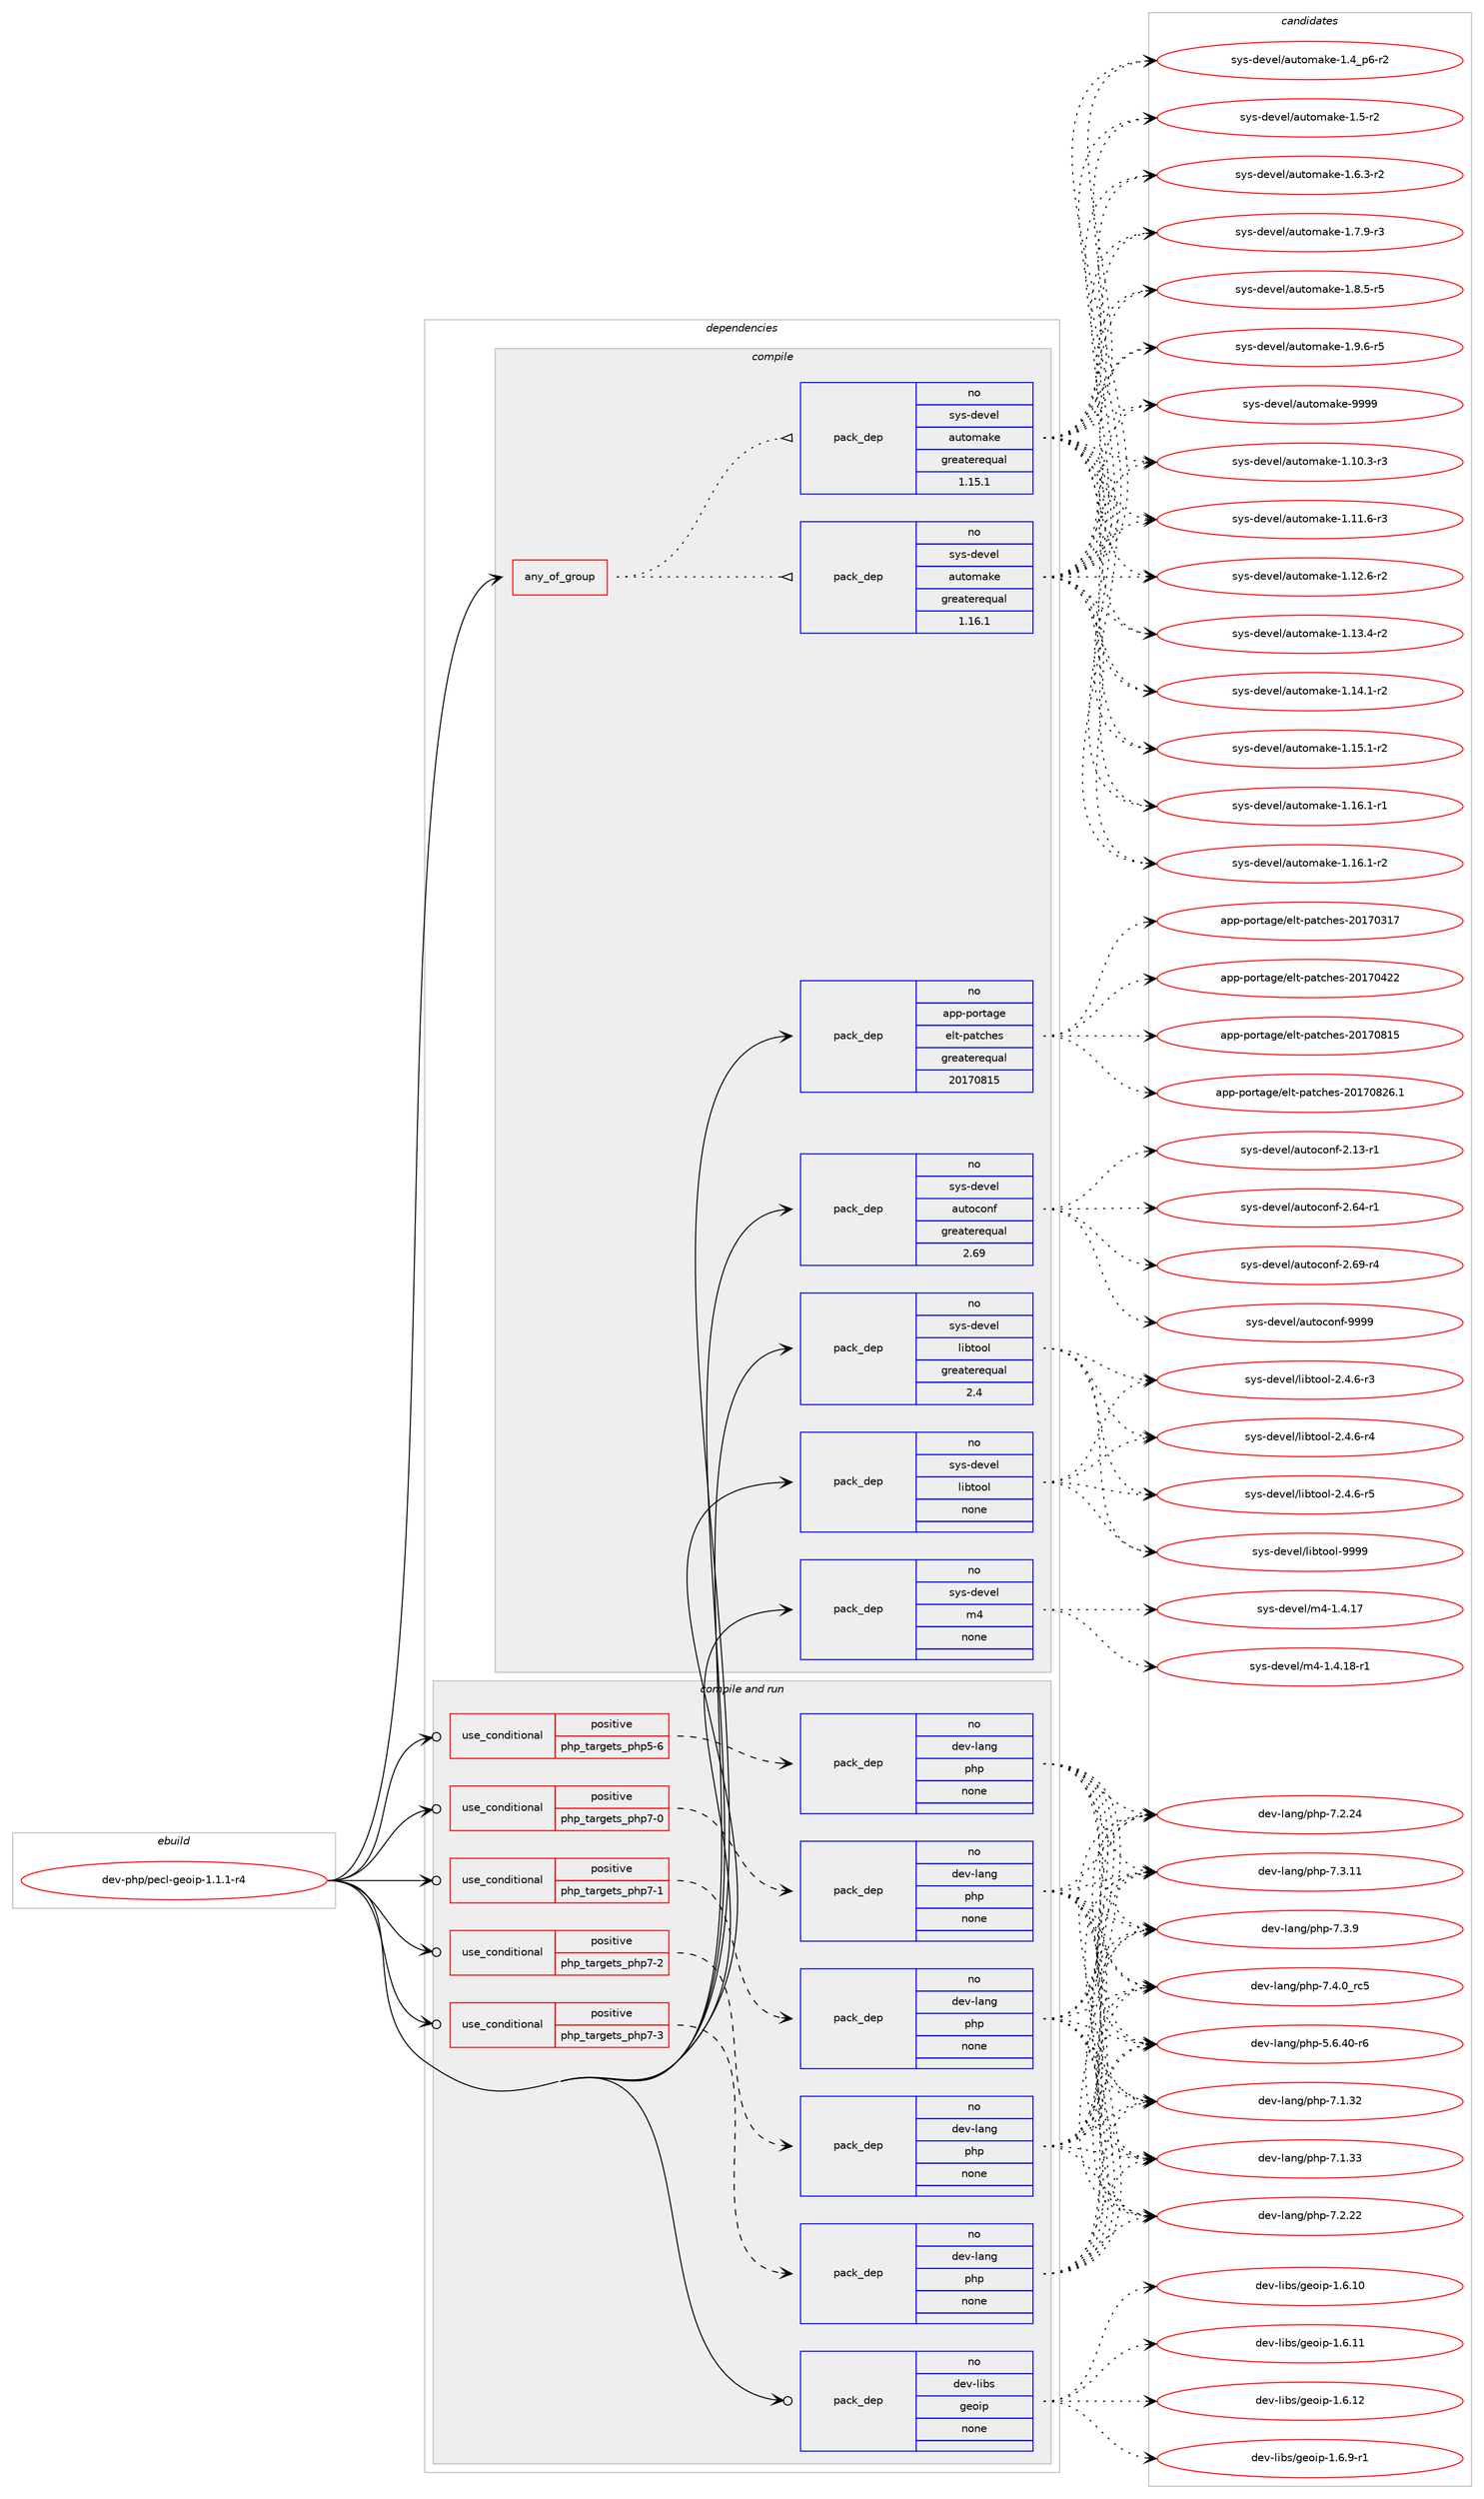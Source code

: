 digraph prolog {

# *************
# Graph options
# *************

newrank=true;
concentrate=true;
compound=true;
graph [rankdir=LR,fontname=Helvetica,fontsize=10,ranksep=1.5];#, ranksep=2.5, nodesep=0.2];
edge  [arrowhead=vee];
node  [fontname=Helvetica,fontsize=10];

# **********
# The ebuild
# **********

subgraph cluster_leftcol {
color=gray;
rank=same;
label=<<i>ebuild</i>>;
id [label="dev-php/pecl-geoip-1.1.1-r4", color=red, width=4, href="../dev-php/pecl-geoip-1.1.1-r4.svg"];
}

# ****************
# The dependencies
# ****************

subgraph cluster_midcol {
color=gray;
label=<<i>dependencies</i>>;
subgraph cluster_compile {
fillcolor="#eeeeee";
style=filled;
label=<<i>compile</i>>;
subgraph any11324 {
dependency589900 [label=<<TABLE BORDER="0" CELLBORDER="1" CELLSPACING="0" CELLPADDING="4"><TR><TD CELLPADDING="10">any_of_group</TD></TR></TABLE>>, shape=none, color=red];subgraph pack443347 {
dependency589901 [label=<<TABLE BORDER="0" CELLBORDER="1" CELLSPACING="0" CELLPADDING="4" WIDTH="220"><TR><TD ROWSPAN="6" CELLPADDING="30">pack_dep</TD></TR><TR><TD WIDTH="110">no</TD></TR><TR><TD>sys-devel</TD></TR><TR><TD>automake</TD></TR><TR><TD>greaterequal</TD></TR><TR><TD>1.16.1</TD></TR></TABLE>>, shape=none, color=blue];
}
dependency589900:e -> dependency589901:w [weight=20,style="dotted",arrowhead="oinv"];
subgraph pack443348 {
dependency589902 [label=<<TABLE BORDER="0" CELLBORDER="1" CELLSPACING="0" CELLPADDING="4" WIDTH="220"><TR><TD ROWSPAN="6" CELLPADDING="30">pack_dep</TD></TR><TR><TD WIDTH="110">no</TD></TR><TR><TD>sys-devel</TD></TR><TR><TD>automake</TD></TR><TR><TD>greaterequal</TD></TR><TR><TD>1.15.1</TD></TR></TABLE>>, shape=none, color=blue];
}
dependency589900:e -> dependency589902:w [weight=20,style="dotted",arrowhead="oinv"];
}
id:e -> dependency589900:w [weight=20,style="solid",arrowhead="vee"];
subgraph pack443349 {
dependency589903 [label=<<TABLE BORDER="0" CELLBORDER="1" CELLSPACING="0" CELLPADDING="4" WIDTH="220"><TR><TD ROWSPAN="6" CELLPADDING="30">pack_dep</TD></TR><TR><TD WIDTH="110">no</TD></TR><TR><TD>app-portage</TD></TR><TR><TD>elt-patches</TD></TR><TR><TD>greaterequal</TD></TR><TR><TD>20170815</TD></TR></TABLE>>, shape=none, color=blue];
}
id:e -> dependency589903:w [weight=20,style="solid",arrowhead="vee"];
subgraph pack443350 {
dependency589904 [label=<<TABLE BORDER="0" CELLBORDER="1" CELLSPACING="0" CELLPADDING="4" WIDTH="220"><TR><TD ROWSPAN="6" CELLPADDING="30">pack_dep</TD></TR><TR><TD WIDTH="110">no</TD></TR><TR><TD>sys-devel</TD></TR><TR><TD>autoconf</TD></TR><TR><TD>greaterequal</TD></TR><TR><TD>2.69</TD></TR></TABLE>>, shape=none, color=blue];
}
id:e -> dependency589904:w [weight=20,style="solid",arrowhead="vee"];
subgraph pack443351 {
dependency589905 [label=<<TABLE BORDER="0" CELLBORDER="1" CELLSPACING="0" CELLPADDING="4" WIDTH="220"><TR><TD ROWSPAN="6" CELLPADDING="30">pack_dep</TD></TR><TR><TD WIDTH="110">no</TD></TR><TR><TD>sys-devel</TD></TR><TR><TD>libtool</TD></TR><TR><TD>greaterequal</TD></TR><TR><TD>2.4</TD></TR></TABLE>>, shape=none, color=blue];
}
id:e -> dependency589905:w [weight=20,style="solid",arrowhead="vee"];
subgraph pack443352 {
dependency589906 [label=<<TABLE BORDER="0" CELLBORDER="1" CELLSPACING="0" CELLPADDING="4" WIDTH="220"><TR><TD ROWSPAN="6" CELLPADDING="30">pack_dep</TD></TR><TR><TD WIDTH="110">no</TD></TR><TR><TD>sys-devel</TD></TR><TR><TD>libtool</TD></TR><TR><TD>none</TD></TR><TR><TD></TD></TR></TABLE>>, shape=none, color=blue];
}
id:e -> dependency589906:w [weight=20,style="solid",arrowhead="vee"];
subgraph pack443353 {
dependency589907 [label=<<TABLE BORDER="0" CELLBORDER="1" CELLSPACING="0" CELLPADDING="4" WIDTH="220"><TR><TD ROWSPAN="6" CELLPADDING="30">pack_dep</TD></TR><TR><TD WIDTH="110">no</TD></TR><TR><TD>sys-devel</TD></TR><TR><TD>m4</TD></TR><TR><TD>none</TD></TR><TR><TD></TD></TR></TABLE>>, shape=none, color=blue];
}
id:e -> dependency589907:w [weight=20,style="solid",arrowhead="vee"];
}
subgraph cluster_compileandrun {
fillcolor="#eeeeee";
style=filled;
label=<<i>compile and run</i>>;
subgraph cond134864 {
dependency589908 [label=<<TABLE BORDER="0" CELLBORDER="1" CELLSPACING="0" CELLPADDING="4"><TR><TD ROWSPAN="3" CELLPADDING="10">use_conditional</TD></TR><TR><TD>positive</TD></TR><TR><TD>php_targets_php5-6</TD></TR></TABLE>>, shape=none, color=red];
subgraph pack443354 {
dependency589909 [label=<<TABLE BORDER="0" CELLBORDER="1" CELLSPACING="0" CELLPADDING="4" WIDTH="220"><TR><TD ROWSPAN="6" CELLPADDING="30">pack_dep</TD></TR><TR><TD WIDTH="110">no</TD></TR><TR><TD>dev-lang</TD></TR><TR><TD>php</TD></TR><TR><TD>none</TD></TR><TR><TD></TD></TR></TABLE>>, shape=none, color=blue];
}
dependency589908:e -> dependency589909:w [weight=20,style="dashed",arrowhead="vee"];
}
id:e -> dependency589908:w [weight=20,style="solid",arrowhead="odotvee"];
subgraph cond134865 {
dependency589910 [label=<<TABLE BORDER="0" CELLBORDER="1" CELLSPACING="0" CELLPADDING="4"><TR><TD ROWSPAN="3" CELLPADDING="10">use_conditional</TD></TR><TR><TD>positive</TD></TR><TR><TD>php_targets_php7-0</TD></TR></TABLE>>, shape=none, color=red];
subgraph pack443355 {
dependency589911 [label=<<TABLE BORDER="0" CELLBORDER="1" CELLSPACING="0" CELLPADDING="4" WIDTH="220"><TR><TD ROWSPAN="6" CELLPADDING="30">pack_dep</TD></TR><TR><TD WIDTH="110">no</TD></TR><TR><TD>dev-lang</TD></TR><TR><TD>php</TD></TR><TR><TD>none</TD></TR><TR><TD></TD></TR></TABLE>>, shape=none, color=blue];
}
dependency589910:e -> dependency589911:w [weight=20,style="dashed",arrowhead="vee"];
}
id:e -> dependency589910:w [weight=20,style="solid",arrowhead="odotvee"];
subgraph cond134866 {
dependency589912 [label=<<TABLE BORDER="0" CELLBORDER="1" CELLSPACING="0" CELLPADDING="4"><TR><TD ROWSPAN="3" CELLPADDING="10">use_conditional</TD></TR><TR><TD>positive</TD></TR><TR><TD>php_targets_php7-1</TD></TR></TABLE>>, shape=none, color=red];
subgraph pack443356 {
dependency589913 [label=<<TABLE BORDER="0" CELLBORDER="1" CELLSPACING="0" CELLPADDING="4" WIDTH="220"><TR><TD ROWSPAN="6" CELLPADDING="30">pack_dep</TD></TR><TR><TD WIDTH="110">no</TD></TR><TR><TD>dev-lang</TD></TR><TR><TD>php</TD></TR><TR><TD>none</TD></TR><TR><TD></TD></TR></TABLE>>, shape=none, color=blue];
}
dependency589912:e -> dependency589913:w [weight=20,style="dashed",arrowhead="vee"];
}
id:e -> dependency589912:w [weight=20,style="solid",arrowhead="odotvee"];
subgraph cond134867 {
dependency589914 [label=<<TABLE BORDER="0" CELLBORDER="1" CELLSPACING="0" CELLPADDING="4"><TR><TD ROWSPAN="3" CELLPADDING="10">use_conditional</TD></TR><TR><TD>positive</TD></TR><TR><TD>php_targets_php7-2</TD></TR></TABLE>>, shape=none, color=red];
subgraph pack443357 {
dependency589915 [label=<<TABLE BORDER="0" CELLBORDER="1" CELLSPACING="0" CELLPADDING="4" WIDTH="220"><TR><TD ROWSPAN="6" CELLPADDING="30">pack_dep</TD></TR><TR><TD WIDTH="110">no</TD></TR><TR><TD>dev-lang</TD></TR><TR><TD>php</TD></TR><TR><TD>none</TD></TR><TR><TD></TD></TR></TABLE>>, shape=none, color=blue];
}
dependency589914:e -> dependency589915:w [weight=20,style="dashed",arrowhead="vee"];
}
id:e -> dependency589914:w [weight=20,style="solid",arrowhead="odotvee"];
subgraph cond134868 {
dependency589916 [label=<<TABLE BORDER="0" CELLBORDER="1" CELLSPACING="0" CELLPADDING="4"><TR><TD ROWSPAN="3" CELLPADDING="10">use_conditional</TD></TR><TR><TD>positive</TD></TR><TR><TD>php_targets_php7-3</TD></TR></TABLE>>, shape=none, color=red];
subgraph pack443358 {
dependency589917 [label=<<TABLE BORDER="0" CELLBORDER="1" CELLSPACING="0" CELLPADDING="4" WIDTH="220"><TR><TD ROWSPAN="6" CELLPADDING="30">pack_dep</TD></TR><TR><TD WIDTH="110">no</TD></TR><TR><TD>dev-lang</TD></TR><TR><TD>php</TD></TR><TR><TD>none</TD></TR><TR><TD></TD></TR></TABLE>>, shape=none, color=blue];
}
dependency589916:e -> dependency589917:w [weight=20,style="dashed",arrowhead="vee"];
}
id:e -> dependency589916:w [weight=20,style="solid",arrowhead="odotvee"];
subgraph pack443359 {
dependency589918 [label=<<TABLE BORDER="0" CELLBORDER="1" CELLSPACING="0" CELLPADDING="4" WIDTH="220"><TR><TD ROWSPAN="6" CELLPADDING="30">pack_dep</TD></TR><TR><TD WIDTH="110">no</TD></TR><TR><TD>dev-libs</TD></TR><TR><TD>geoip</TD></TR><TR><TD>none</TD></TR><TR><TD></TD></TR></TABLE>>, shape=none, color=blue];
}
id:e -> dependency589918:w [weight=20,style="solid",arrowhead="odotvee"];
}
subgraph cluster_run {
fillcolor="#eeeeee";
style=filled;
label=<<i>run</i>>;
}
}

# **************
# The candidates
# **************

subgraph cluster_choices {
rank=same;
color=gray;
label=<<i>candidates</i>>;

subgraph choice443347 {
color=black;
nodesep=1;
choice11512111545100101118101108479711711611110997107101454946494846514511451 [label="sys-devel/automake-1.10.3-r3", color=red, width=4,href="../sys-devel/automake-1.10.3-r3.svg"];
choice11512111545100101118101108479711711611110997107101454946494946544511451 [label="sys-devel/automake-1.11.6-r3", color=red, width=4,href="../sys-devel/automake-1.11.6-r3.svg"];
choice11512111545100101118101108479711711611110997107101454946495046544511450 [label="sys-devel/automake-1.12.6-r2", color=red, width=4,href="../sys-devel/automake-1.12.6-r2.svg"];
choice11512111545100101118101108479711711611110997107101454946495146524511450 [label="sys-devel/automake-1.13.4-r2", color=red, width=4,href="../sys-devel/automake-1.13.4-r2.svg"];
choice11512111545100101118101108479711711611110997107101454946495246494511450 [label="sys-devel/automake-1.14.1-r2", color=red, width=4,href="../sys-devel/automake-1.14.1-r2.svg"];
choice11512111545100101118101108479711711611110997107101454946495346494511450 [label="sys-devel/automake-1.15.1-r2", color=red, width=4,href="../sys-devel/automake-1.15.1-r2.svg"];
choice11512111545100101118101108479711711611110997107101454946495446494511449 [label="sys-devel/automake-1.16.1-r1", color=red, width=4,href="../sys-devel/automake-1.16.1-r1.svg"];
choice11512111545100101118101108479711711611110997107101454946495446494511450 [label="sys-devel/automake-1.16.1-r2", color=red, width=4,href="../sys-devel/automake-1.16.1-r2.svg"];
choice115121115451001011181011084797117116111109971071014549465295112544511450 [label="sys-devel/automake-1.4_p6-r2", color=red, width=4,href="../sys-devel/automake-1.4_p6-r2.svg"];
choice11512111545100101118101108479711711611110997107101454946534511450 [label="sys-devel/automake-1.5-r2", color=red, width=4,href="../sys-devel/automake-1.5-r2.svg"];
choice115121115451001011181011084797117116111109971071014549465446514511450 [label="sys-devel/automake-1.6.3-r2", color=red, width=4,href="../sys-devel/automake-1.6.3-r2.svg"];
choice115121115451001011181011084797117116111109971071014549465546574511451 [label="sys-devel/automake-1.7.9-r3", color=red, width=4,href="../sys-devel/automake-1.7.9-r3.svg"];
choice115121115451001011181011084797117116111109971071014549465646534511453 [label="sys-devel/automake-1.8.5-r5", color=red, width=4,href="../sys-devel/automake-1.8.5-r5.svg"];
choice115121115451001011181011084797117116111109971071014549465746544511453 [label="sys-devel/automake-1.9.6-r5", color=red, width=4,href="../sys-devel/automake-1.9.6-r5.svg"];
choice115121115451001011181011084797117116111109971071014557575757 [label="sys-devel/automake-9999", color=red, width=4,href="../sys-devel/automake-9999.svg"];
dependency589901:e -> choice11512111545100101118101108479711711611110997107101454946494846514511451:w [style=dotted,weight="100"];
dependency589901:e -> choice11512111545100101118101108479711711611110997107101454946494946544511451:w [style=dotted,weight="100"];
dependency589901:e -> choice11512111545100101118101108479711711611110997107101454946495046544511450:w [style=dotted,weight="100"];
dependency589901:e -> choice11512111545100101118101108479711711611110997107101454946495146524511450:w [style=dotted,weight="100"];
dependency589901:e -> choice11512111545100101118101108479711711611110997107101454946495246494511450:w [style=dotted,weight="100"];
dependency589901:e -> choice11512111545100101118101108479711711611110997107101454946495346494511450:w [style=dotted,weight="100"];
dependency589901:e -> choice11512111545100101118101108479711711611110997107101454946495446494511449:w [style=dotted,weight="100"];
dependency589901:e -> choice11512111545100101118101108479711711611110997107101454946495446494511450:w [style=dotted,weight="100"];
dependency589901:e -> choice115121115451001011181011084797117116111109971071014549465295112544511450:w [style=dotted,weight="100"];
dependency589901:e -> choice11512111545100101118101108479711711611110997107101454946534511450:w [style=dotted,weight="100"];
dependency589901:e -> choice115121115451001011181011084797117116111109971071014549465446514511450:w [style=dotted,weight="100"];
dependency589901:e -> choice115121115451001011181011084797117116111109971071014549465546574511451:w [style=dotted,weight="100"];
dependency589901:e -> choice115121115451001011181011084797117116111109971071014549465646534511453:w [style=dotted,weight="100"];
dependency589901:e -> choice115121115451001011181011084797117116111109971071014549465746544511453:w [style=dotted,weight="100"];
dependency589901:e -> choice115121115451001011181011084797117116111109971071014557575757:w [style=dotted,weight="100"];
}
subgraph choice443348 {
color=black;
nodesep=1;
choice11512111545100101118101108479711711611110997107101454946494846514511451 [label="sys-devel/automake-1.10.3-r3", color=red, width=4,href="../sys-devel/automake-1.10.3-r3.svg"];
choice11512111545100101118101108479711711611110997107101454946494946544511451 [label="sys-devel/automake-1.11.6-r3", color=red, width=4,href="../sys-devel/automake-1.11.6-r3.svg"];
choice11512111545100101118101108479711711611110997107101454946495046544511450 [label="sys-devel/automake-1.12.6-r2", color=red, width=4,href="../sys-devel/automake-1.12.6-r2.svg"];
choice11512111545100101118101108479711711611110997107101454946495146524511450 [label="sys-devel/automake-1.13.4-r2", color=red, width=4,href="../sys-devel/automake-1.13.4-r2.svg"];
choice11512111545100101118101108479711711611110997107101454946495246494511450 [label="sys-devel/automake-1.14.1-r2", color=red, width=4,href="../sys-devel/automake-1.14.1-r2.svg"];
choice11512111545100101118101108479711711611110997107101454946495346494511450 [label="sys-devel/automake-1.15.1-r2", color=red, width=4,href="../sys-devel/automake-1.15.1-r2.svg"];
choice11512111545100101118101108479711711611110997107101454946495446494511449 [label="sys-devel/automake-1.16.1-r1", color=red, width=4,href="../sys-devel/automake-1.16.1-r1.svg"];
choice11512111545100101118101108479711711611110997107101454946495446494511450 [label="sys-devel/automake-1.16.1-r2", color=red, width=4,href="../sys-devel/automake-1.16.1-r2.svg"];
choice115121115451001011181011084797117116111109971071014549465295112544511450 [label="sys-devel/automake-1.4_p6-r2", color=red, width=4,href="../sys-devel/automake-1.4_p6-r2.svg"];
choice11512111545100101118101108479711711611110997107101454946534511450 [label="sys-devel/automake-1.5-r2", color=red, width=4,href="../sys-devel/automake-1.5-r2.svg"];
choice115121115451001011181011084797117116111109971071014549465446514511450 [label="sys-devel/automake-1.6.3-r2", color=red, width=4,href="../sys-devel/automake-1.6.3-r2.svg"];
choice115121115451001011181011084797117116111109971071014549465546574511451 [label="sys-devel/automake-1.7.9-r3", color=red, width=4,href="../sys-devel/automake-1.7.9-r3.svg"];
choice115121115451001011181011084797117116111109971071014549465646534511453 [label="sys-devel/automake-1.8.5-r5", color=red, width=4,href="../sys-devel/automake-1.8.5-r5.svg"];
choice115121115451001011181011084797117116111109971071014549465746544511453 [label="sys-devel/automake-1.9.6-r5", color=red, width=4,href="../sys-devel/automake-1.9.6-r5.svg"];
choice115121115451001011181011084797117116111109971071014557575757 [label="sys-devel/automake-9999", color=red, width=4,href="../sys-devel/automake-9999.svg"];
dependency589902:e -> choice11512111545100101118101108479711711611110997107101454946494846514511451:w [style=dotted,weight="100"];
dependency589902:e -> choice11512111545100101118101108479711711611110997107101454946494946544511451:w [style=dotted,weight="100"];
dependency589902:e -> choice11512111545100101118101108479711711611110997107101454946495046544511450:w [style=dotted,weight="100"];
dependency589902:e -> choice11512111545100101118101108479711711611110997107101454946495146524511450:w [style=dotted,weight="100"];
dependency589902:e -> choice11512111545100101118101108479711711611110997107101454946495246494511450:w [style=dotted,weight="100"];
dependency589902:e -> choice11512111545100101118101108479711711611110997107101454946495346494511450:w [style=dotted,weight="100"];
dependency589902:e -> choice11512111545100101118101108479711711611110997107101454946495446494511449:w [style=dotted,weight="100"];
dependency589902:e -> choice11512111545100101118101108479711711611110997107101454946495446494511450:w [style=dotted,weight="100"];
dependency589902:e -> choice115121115451001011181011084797117116111109971071014549465295112544511450:w [style=dotted,weight="100"];
dependency589902:e -> choice11512111545100101118101108479711711611110997107101454946534511450:w [style=dotted,weight="100"];
dependency589902:e -> choice115121115451001011181011084797117116111109971071014549465446514511450:w [style=dotted,weight="100"];
dependency589902:e -> choice115121115451001011181011084797117116111109971071014549465546574511451:w [style=dotted,weight="100"];
dependency589902:e -> choice115121115451001011181011084797117116111109971071014549465646534511453:w [style=dotted,weight="100"];
dependency589902:e -> choice115121115451001011181011084797117116111109971071014549465746544511453:w [style=dotted,weight="100"];
dependency589902:e -> choice115121115451001011181011084797117116111109971071014557575757:w [style=dotted,weight="100"];
}
subgraph choice443349 {
color=black;
nodesep=1;
choice97112112451121111141169710310147101108116451129711699104101115455048495548514955 [label="app-portage/elt-patches-20170317", color=red, width=4,href="../app-portage/elt-patches-20170317.svg"];
choice97112112451121111141169710310147101108116451129711699104101115455048495548525050 [label="app-portage/elt-patches-20170422", color=red, width=4,href="../app-portage/elt-patches-20170422.svg"];
choice97112112451121111141169710310147101108116451129711699104101115455048495548564953 [label="app-portage/elt-patches-20170815", color=red, width=4,href="../app-portage/elt-patches-20170815.svg"];
choice971121124511211111411697103101471011081164511297116991041011154550484955485650544649 [label="app-portage/elt-patches-20170826.1", color=red, width=4,href="../app-portage/elt-patches-20170826.1.svg"];
dependency589903:e -> choice97112112451121111141169710310147101108116451129711699104101115455048495548514955:w [style=dotted,weight="100"];
dependency589903:e -> choice97112112451121111141169710310147101108116451129711699104101115455048495548525050:w [style=dotted,weight="100"];
dependency589903:e -> choice97112112451121111141169710310147101108116451129711699104101115455048495548564953:w [style=dotted,weight="100"];
dependency589903:e -> choice971121124511211111411697103101471011081164511297116991041011154550484955485650544649:w [style=dotted,weight="100"];
}
subgraph choice443350 {
color=black;
nodesep=1;
choice1151211154510010111810110847971171161119911111010245504649514511449 [label="sys-devel/autoconf-2.13-r1", color=red, width=4,href="../sys-devel/autoconf-2.13-r1.svg"];
choice1151211154510010111810110847971171161119911111010245504654524511449 [label="sys-devel/autoconf-2.64-r1", color=red, width=4,href="../sys-devel/autoconf-2.64-r1.svg"];
choice1151211154510010111810110847971171161119911111010245504654574511452 [label="sys-devel/autoconf-2.69-r4", color=red, width=4,href="../sys-devel/autoconf-2.69-r4.svg"];
choice115121115451001011181011084797117116111991111101024557575757 [label="sys-devel/autoconf-9999", color=red, width=4,href="../sys-devel/autoconf-9999.svg"];
dependency589904:e -> choice1151211154510010111810110847971171161119911111010245504649514511449:w [style=dotted,weight="100"];
dependency589904:e -> choice1151211154510010111810110847971171161119911111010245504654524511449:w [style=dotted,weight="100"];
dependency589904:e -> choice1151211154510010111810110847971171161119911111010245504654574511452:w [style=dotted,weight="100"];
dependency589904:e -> choice115121115451001011181011084797117116111991111101024557575757:w [style=dotted,weight="100"];
}
subgraph choice443351 {
color=black;
nodesep=1;
choice1151211154510010111810110847108105981161111111084550465246544511451 [label="sys-devel/libtool-2.4.6-r3", color=red, width=4,href="../sys-devel/libtool-2.4.6-r3.svg"];
choice1151211154510010111810110847108105981161111111084550465246544511452 [label="sys-devel/libtool-2.4.6-r4", color=red, width=4,href="../sys-devel/libtool-2.4.6-r4.svg"];
choice1151211154510010111810110847108105981161111111084550465246544511453 [label="sys-devel/libtool-2.4.6-r5", color=red, width=4,href="../sys-devel/libtool-2.4.6-r5.svg"];
choice1151211154510010111810110847108105981161111111084557575757 [label="sys-devel/libtool-9999", color=red, width=4,href="../sys-devel/libtool-9999.svg"];
dependency589905:e -> choice1151211154510010111810110847108105981161111111084550465246544511451:w [style=dotted,weight="100"];
dependency589905:e -> choice1151211154510010111810110847108105981161111111084550465246544511452:w [style=dotted,weight="100"];
dependency589905:e -> choice1151211154510010111810110847108105981161111111084550465246544511453:w [style=dotted,weight="100"];
dependency589905:e -> choice1151211154510010111810110847108105981161111111084557575757:w [style=dotted,weight="100"];
}
subgraph choice443352 {
color=black;
nodesep=1;
choice1151211154510010111810110847108105981161111111084550465246544511451 [label="sys-devel/libtool-2.4.6-r3", color=red, width=4,href="../sys-devel/libtool-2.4.6-r3.svg"];
choice1151211154510010111810110847108105981161111111084550465246544511452 [label="sys-devel/libtool-2.4.6-r4", color=red, width=4,href="../sys-devel/libtool-2.4.6-r4.svg"];
choice1151211154510010111810110847108105981161111111084550465246544511453 [label="sys-devel/libtool-2.4.6-r5", color=red, width=4,href="../sys-devel/libtool-2.4.6-r5.svg"];
choice1151211154510010111810110847108105981161111111084557575757 [label="sys-devel/libtool-9999", color=red, width=4,href="../sys-devel/libtool-9999.svg"];
dependency589906:e -> choice1151211154510010111810110847108105981161111111084550465246544511451:w [style=dotted,weight="100"];
dependency589906:e -> choice1151211154510010111810110847108105981161111111084550465246544511452:w [style=dotted,weight="100"];
dependency589906:e -> choice1151211154510010111810110847108105981161111111084550465246544511453:w [style=dotted,weight="100"];
dependency589906:e -> choice1151211154510010111810110847108105981161111111084557575757:w [style=dotted,weight="100"];
}
subgraph choice443353 {
color=black;
nodesep=1;
choice11512111545100101118101108471095245494652464955 [label="sys-devel/m4-1.4.17", color=red, width=4,href="../sys-devel/m4-1.4.17.svg"];
choice115121115451001011181011084710952454946524649564511449 [label="sys-devel/m4-1.4.18-r1", color=red, width=4,href="../sys-devel/m4-1.4.18-r1.svg"];
dependency589907:e -> choice11512111545100101118101108471095245494652464955:w [style=dotted,weight="100"];
dependency589907:e -> choice115121115451001011181011084710952454946524649564511449:w [style=dotted,weight="100"];
}
subgraph choice443354 {
color=black;
nodesep=1;
choice100101118451089711010347112104112455346544652484511454 [label="dev-lang/php-5.6.40-r6", color=red, width=4,href="../dev-lang/php-5.6.40-r6.svg"];
choice10010111845108971101034711210411245554649465150 [label="dev-lang/php-7.1.32", color=red, width=4,href="../dev-lang/php-7.1.32.svg"];
choice10010111845108971101034711210411245554649465151 [label="dev-lang/php-7.1.33", color=red, width=4,href="../dev-lang/php-7.1.33.svg"];
choice10010111845108971101034711210411245554650465050 [label="dev-lang/php-7.2.22", color=red, width=4,href="../dev-lang/php-7.2.22.svg"];
choice10010111845108971101034711210411245554650465052 [label="dev-lang/php-7.2.24", color=red, width=4,href="../dev-lang/php-7.2.24.svg"];
choice10010111845108971101034711210411245554651464949 [label="dev-lang/php-7.3.11", color=red, width=4,href="../dev-lang/php-7.3.11.svg"];
choice100101118451089711010347112104112455546514657 [label="dev-lang/php-7.3.9", color=red, width=4,href="../dev-lang/php-7.3.9.svg"];
choice100101118451089711010347112104112455546524648951149953 [label="dev-lang/php-7.4.0_rc5", color=red, width=4,href="../dev-lang/php-7.4.0_rc5.svg"];
dependency589909:e -> choice100101118451089711010347112104112455346544652484511454:w [style=dotted,weight="100"];
dependency589909:e -> choice10010111845108971101034711210411245554649465150:w [style=dotted,weight="100"];
dependency589909:e -> choice10010111845108971101034711210411245554649465151:w [style=dotted,weight="100"];
dependency589909:e -> choice10010111845108971101034711210411245554650465050:w [style=dotted,weight="100"];
dependency589909:e -> choice10010111845108971101034711210411245554650465052:w [style=dotted,weight="100"];
dependency589909:e -> choice10010111845108971101034711210411245554651464949:w [style=dotted,weight="100"];
dependency589909:e -> choice100101118451089711010347112104112455546514657:w [style=dotted,weight="100"];
dependency589909:e -> choice100101118451089711010347112104112455546524648951149953:w [style=dotted,weight="100"];
}
subgraph choice443355 {
color=black;
nodesep=1;
choice100101118451089711010347112104112455346544652484511454 [label="dev-lang/php-5.6.40-r6", color=red, width=4,href="../dev-lang/php-5.6.40-r6.svg"];
choice10010111845108971101034711210411245554649465150 [label="dev-lang/php-7.1.32", color=red, width=4,href="../dev-lang/php-7.1.32.svg"];
choice10010111845108971101034711210411245554649465151 [label="dev-lang/php-7.1.33", color=red, width=4,href="../dev-lang/php-7.1.33.svg"];
choice10010111845108971101034711210411245554650465050 [label="dev-lang/php-7.2.22", color=red, width=4,href="../dev-lang/php-7.2.22.svg"];
choice10010111845108971101034711210411245554650465052 [label="dev-lang/php-7.2.24", color=red, width=4,href="../dev-lang/php-7.2.24.svg"];
choice10010111845108971101034711210411245554651464949 [label="dev-lang/php-7.3.11", color=red, width=4,href="../dev-lang/php-7.3.11.svg"];
choice100101118451089711010347112104112455546514657 [label="dev-lang/php-7.3.9", color=red, width=4,href="../dev-lang/php-7.3.9.svg"];
choice100101118451089711010347112104112455546524648951149953 [label="dev-lang/php-7.4.0_rc5", color=red, width=4,href="../dev-lang/php-7.4.0_rc5.svg"];
dependency589911:e -> choice100101118451089711010347112104112455346544652484511454:w [style=dotted,weight="100"];
dependency589911:e -> choice10010111845108971101034711210411245554649465150:w [style=dotted,weight="100"];
dependency589911:e -> choice10010111845108971101034711210411245554649465151:w [style=dotted,weight="100"];
dependency589911:e -> choice10010111845108971101034711210411245554650465050:w [style=dotted,weight="100"];
dependency589911:e -> choice10010111845108971101034711210411245554650465052:w [style=dotted,weight="100"];
dependency589911:e -> choice10010111845108971101034711210411245554651464949:w [style=dotted,weight="100"];
dependency589911:e -> choice100101118451089711010347112104112455546514657:w [style=dotted,weight="100"];
dependency589911:e -> choice100101118451089711010347112104112455546524648951149953:w [style=dotted,weight="100"];
}
subgraph choice443356 {
color=black;
nodesep=1;
choice100101118451089711010347112104112455346544652484511454 [label="dev-lang/php-5.6.40-r6", color=red, width=4,href="../dev-lang/php-5.6.40-r6.svg"];
choice10010111845108971101034711210411245554649465150 [label="dev-lang/php-7.1.32", color=red, width=4,href="../dev-lang/php-7.1.32.svg"];
choice10010111845108971101034711210411245554649465151 [label="dev-lang/php-7.1.33", color=red, width=4,href="../dev-lang/php-7.1.33.svg"];
choice10010111845108971101034711210411245554650465050 [label="dev-lang/php-7.2.22", color=red, width=4,href="../dev-lang/php-7.2.22.svg"];
choice10010111845108971101034711210411245554650465052 [label="dev-lang/php-7.2.24", color=red, width=4,href="../dev-lang/php-7.2.24.svg"];
choice10010111845108971101034711210411245554651464949 [label="dev-lang/php-7.3.11", color=red, width=4,href="../dev-lang/php-7.3.11.svg"];
choice100101118451089711010347112104112455546514657 [label="dev-lang/php-7.3.9", color=red, width=4,href="../dev-lang/php-7.3.9.svg"];
choice100101118451089711010347112104112455546524648951149953 [label="dev-lang/php-7.4.0_rc5", color=red, width=4,href="../dev-lang/php-7.4.0_rc5.svg"];
dependency589913:e -> choice100101118451089711010347112104112455346544652484511454:w [style=dotted,weight="100"];
dependency589913:e -> choice10010111845108971101034711210411245554649465150:w [style=dotted,weight="100"];
dependency589913:e -> choice10010111845108971101034711210411245554649465151:w [style=dotted,weight="100"];
dependency589913:e -> choice10010111845108971101034711210411245554650465050:w [style=dotted,weight="100"];
dependency589913:e -> choice10010111845108971101034711210411245554650465052:w [style=dotted,weight="100"];
dependency589913:e -> choice10010111845108971101034711210411245554651464949:w [style=dotted,weight="100"];
dependency589913:e -> choice100101118451089711010347112104112455546514657:w [style=dotted,weight="100"];
dependency589913:e -> choice100101118451089711010347112104112455546524648951149953:w [style=dotted,weight="100"];
}
subgraph choice443357 {
color=black;
nodesep=1;
choice100101118451089711010347112104112455346544652484511454 [label="dev-lang/php-5.6.40-r6", color=red, width=4,href="../dev-lang/php-5.6.40-r6.svg"];
choice10010111845108971101034711210411245554649465150 [label="dev-lang/php-7.1.32", color=red, width=4,href="../dev-lang/php-7.1.32.svg"];
choice10010111845108971101034711210411245554649465151 [label="dev-lang/php-7.1.33", color=red, width=4,href="../dev-lang/php-7.1.33.svg"];
choice10010111845108971101034711210411245554650465050 [label="dev-lang/php-7.2.22", color=red, width=4,href="../dev-lang/php-7.2.22.svg"];
choice10010111845108971101034711210411245554650465052 [label="dev-lang/php-7.2.24", color=red, width=4,href="../dev-lang/php-7.2.24.svg"];
choice10010111845108971101034711210411245554651464949 [label="dev-lang/php-7.3.11", color=red, width=4,href="../dev-lang/php-7.3.11.svg"];
choice100101118451089711010347112104112455546514657 [label="dev-lang/php-7.3.9", color=red, width=4,href="../dev-lang/php-7.3.9.svg"];
choice100101118451089711010347112104112455546524648951149953 [label="dev-lang/php-7.4.0_rc5", color=red, width=4,href="../dev-lang/php-7.4.0_rc5.svg"];
dependency589915:e -> choice100101118451089711010347112104112455346544652484511454:w [style=dotted,weight="100"];
dependency589915:e -> choice10010111845108971101034711210411245554649465150:w [style=dotted,weight="100"];
dependency589915:e -> choice10010111845108971101034711210411245554649465151:w [style=dotted,weight="100"];
dependency589915:e -> choice10010111845108971101034711210411245554650465050:w [style=dotted,weight="100"];
dependency589915:e -> choice10010111845108971101034711210411245554650465052:w [style=dotted,weight="100"];
dependency589915:e -> choice10010111845108971101034711210411245554651464949:w [style=dotted,weight="100"];
dependency589915:e -> choice100101118451089711010347112104112455546514657:w [style=dotted,weight="100"];
dependency589915:e -> choice100101118451089711010347112104112455546524648951149953:w [style=dotted,weight="100"];
}
subgraph choice443358 {
color=black;
nodesep=1;
choice100101118451089711010347112104112455346544652484511454 [label="dev-lang/php-5.6.40-r6", color=red, width=4,href="../dev-lang/php-5.6.40-r6.svg"];
choice10010111845108971101034711210411245554649465150 [label="dev-lang/php-7.1.32", color=red, width=4,href="../dev-lang/php-7.1.32.svg"];
choice10010111845108971101034711210411245554649465151 [label="dev-lang/php-7.1.33", color=red, width=4,href="../dev-lang/php-7.1.33.svg"];
choice10010111845108971101034711210411245554650465050 [label="dev-lang/php-7.2.22", color=red, width=4,href="../dev-lang/php-7.2.22.svg"];
choice10010111845108971101034711210411245554650465052 [label="dev-lang/php-7.2.24", color=red, width=4,href="../dev-lang/php-7.2.24.svg"];
choice10010111845108971101034711210411245554651464949 [label="dev-lang/php-7.3.11", color=red, width=4,href="../dev-lang/php-7.3.11.svg"];
choice100101118451089711010347112104112455546514657 [label="dev-lang/php-7.3.9", color=red, width=4,href="../dev-lang/php-7.3.9.svg"];
choice100101118451089711010347112104112455546524648951149953 [label="dev-lang/php-7.4.0_rc5", color=red, width=4,href="../dev-lang/php-7.4.0_rc5.svg"];
dependency589917:e -> choice100101118451089711010347112104112455346544652484511454:w [style=dotted,weight="100"];
dependency589917:e -> choice10010111845108971101034711210411245554649465150:w [style=dotted,weight="100"];
dependency589917:e -> choice10010111845108971101034711210411245554649465151:w [style=dotted,weight="100"];
dependency589917:e -> choice10010111845108971101034711210411245554650465050:w [style=dotted,weight="100"];
dependency589917:e -> choice10010111845108971101034711210411245554650465052:w [style=dotted,weight="100"];
dependency589917:e -> choice10010111845108971101034711210411245554651464949:w [style=dotted,weight="100"];
dependency589917:e -> choice100101118451089711010347112104112455546514657:w [style=dotted,weight="100"];
dependency589917:e -> choice100101118451089711010347112104112455546524648951149953:w [style=dotted,weight="100"];
}
subgraph choice443359 {
color=black;
nodesep=1;
choice10010111845108105981154710310111110511245494654464948 [label="dev-libs/geoip-1.6.10", color=red, width=4,href="../dev-libs/geoip-1.6.10.svg"];
choice10010111845108105981154710310111110511245494654464949 [label="dev-libs/geoip-1.6.11", color=red, width=4,href="../dev-libs/geoip-1.6.11.svg"];
choice10010111845108105981154710310111110511245494654464950 [label="dev-libs/geoip-1.6.12", color=red, width=4,href="../dev-libs/geoip-1.6.12.svg"];
choice1001011184510810598115471031011111051124549465446574511449 [label="dev-libs/geoip-1.6.9-r1", color=red, width=4,href="../dev-libs/geoip-1.6.9-r1.svg"];
dependency589918:e -> choice10010111845108105981154710310111110511245494654464948:w [style=dotted,weight="100"];
dependency589918:e -> choice10010111845108105981154710310111110511245494654464949:w [style=dotted,weight="100"];
dependency589918:e -> choice10010111845108105981154710310111110511245494654464950:w [style=dotted,weight="100"];
dependency589918:e -> choice1001011184510810598115471031011111051124549465446574511449:w [style=dotted,weight="100"];
}
}

}
